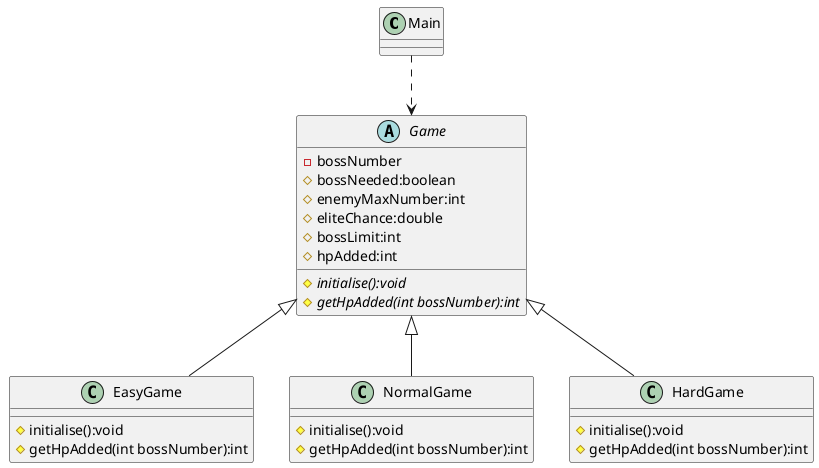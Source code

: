 @startuml
'https://plantuml.com/class-diagram

class Main

abstract class Game{
   - bossNumber
   # bossNeeded:boolean
   # enemyMaxNumber:int
   # eliteChance:double
   # bossLimit:int
   # hpAdded:int
   # {abstract} initialise():void
   # {abstract} getHpAdded(int bossNumber):int
}

Game <|-- EasyGame
Game <|-- NormalGame
Game <|-- HardGame
Main ..> Game

class EasyGame{
    # initialise():void
    # getHpAdded(int bossNumber):int
}

class NormalGame{
    # initialise():void
    # getHpAdded(int bossNumber):int
}

class HardGame{
    # initialise():void
    # getHpAdded(int bossNumber):int
}

@enduml